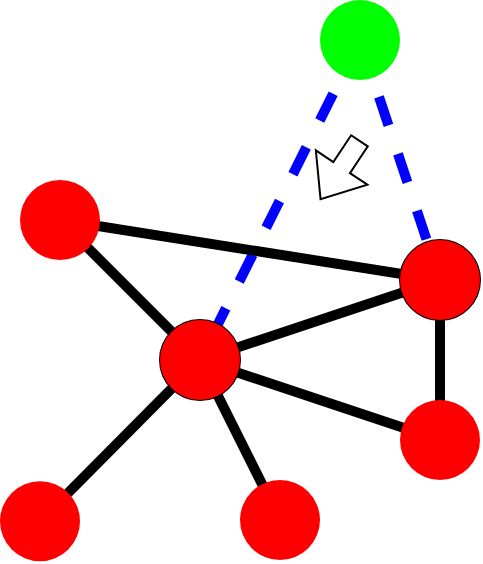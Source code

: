 <mxfile version="17.4.2" type="device"><diagram id="NWlwc7KU6BgWhsuGWn3J" name="第 1 页"><mxGraphModel dx="918" dy="721" grid="1" gridSize="10" guides="1" tooltips="1" connect="1" arrows="1" fold="1" page="1" pageScale="1" pageWidth="1169" pageHeight="827" math="0" shadow="0"><root><mxCell id="0"/><mxCell id="1" parent="0"/><mxCell id="QW5oT75cTObK90p4oOh--33" value="" style="endArrow=none;html=1;rounded=0;entryX=0.5;entryY=0.5;entryDx=0;entryDy=0;entryPerimeter=0;exitX=0.5;exitY=0.5;exitDx=0;exitDy=0;exitPerimeter=0;strokeWidth=5;dashed=1;strokeColor=#0000FF;" edge="1" parent="1" source="QW5oT75cTObK90p4oOh--24" target="QW5oT75cTObK90p4oOh--22"><mxGeometry width="50" height="50" relative="1" as="geometry"><mxPoint x="90" y="250" as="sourcePoint"/><mxPoint x="280" y="280" as="targetPoint"/></mxGeometry></mxCell><mxCell id="QW5oT75cTObK90p4oOh--32" value="" style="endArrow=none;html=1;rounded=0;entryX=0.5;entryY=0.5;entryDx=0;entryDy=0;entryPerimeter=0;exitX=0.5;exitY=0.5;exitDx=0;exitDy=0;exitPerimeter=0;strokeWidth=5;dashed=1;strokeColor=#0000FF;" edge="1" parent="1" source="QW5oT75cTObK90p4oOh--24" target="QW5oT75cTObK90p4oOh--20"><mxGeometry width="50" height="50" relative="1" as="geometry"><mxPoint x="80" y="240" as="sourcePoint"/><mxPoint x="270" y="270" as="targetPoint"/></mxGeometry></mxCell><mxCell id="QW5oT75cTObK90p4oOh--3" value="" style="endArrow=none;html=1;rounded=0;entryX=0.5;entryY=0.5;entryDx=0;entryDy=0;entryPerimeter=0;exitX=0.5;exitY=0.5;exitDx=0;exitDy=0;exitPerimeter=0;strokeWidth=5;" edge="1" parent="1" source="QW5oT75cTObK90p4oOh--19" target="QW5oT75cTObK90p4oOh--13"><mxGeometry width="50" height="50" relative="1" as="geometry"><mxPoint x="350" y="510" as="sourcePoint"/><mxPoint x="270" y="270" as="targetPoint"/></mxGeometry></mxCell><mxCell id="QW5oT75cTObK90p4oOh--5" value="" style="endArrow=none;html=1;rounded=0;entryX=0.5;entryY=0.5;entryDx=0;entryDy=0;entryPerimeter=0;exitX=0.5;exitY=0.5;exitDx=0;exitDy=0;exitPerimeter=0;strokeWidth=5;" edge="1" parent="1" source="QW5oT75cTObK90p4oOh--17" target="QW5oT75cTObK90p4oOh--13"><mxGeometry width="50" height="50" relative="1" as="geometry"><mxPoint x="110" y="430" as="sourcePoint"/><mxPoint x="270" y="270" as="targetPoint"/></mxGeometry></mxCell><mxCell id="QW5oT75cTObK90p4oOh--6" value="" style="endArrow=none;html=1;rounded=0;entryX=0.5;entryY=0.5;entryDx=0;entryDy=0;entryPerimeter=0;strokeWidth=5;exitX=0.5;exitY=0.5;exitDx=0;exitDy=0;exitPerimeter=0;" edge="1" parent="1" source="QW5oT75cTObK90p4oOh--14" target="QW5oT75cTObK90p4oOh--17"><mxGeometry width="50" height="50" relative="1" as="geometry"><mxPoint x="150" y="350" as="sourcePoint"/><mxPoint x="190" y="510" as="targetPoint"/></mxGeometry></mxCell><mxCell id="QW5oT75cTObK90p4oOh--7" value="" style="endArrow=none;html=1;rounded=0;entryX=0.5;entryY=0.5;entryDx=0;entryDy=0;entryPerimeter=0;strokeWidth=5;exitX=0.5;exitY=0.5;exitDx=0;exitDy=0;exitPerimeter=0;" edge="1" parent="1" source="QW5oT75cTObK90p4oOh--14" target="QW5oT75cTObK90p4oOh--18"><mxGeometry width="50" height="50" relative="1" as="geometry"><mxPoint x="160" y="360" as="sourcePoint"/><mxPoint x="200" y="520" as="targetPoint"/></mxGeometry></mxCell><mxCell id="QW5oT75cTObK90p4oOh--8" value="" style="endArrow=none;html=1;rounded=0;entryX=0.5;entryY=0.5;entryDx=0;entryDy=0;entryPerimeter=0;strokeWidth=5;exitX=0.5;exitY=0.5;exitDx=0;exitDy=0;exitPerimeter=0;" edge="1" parent="1" source="QW5oT75cTObK90p4oOh--14" target="QW5oT75cTObK90p4oOh--19"><mxGeometry width="50" height="50" relative="1" as="geometry"><mxPoint x="170" y="370" as="sourcePoint"/><mxPoint x="210" y="530" as="targetPoint"/></mxGeometry></mxCell><mxCell id="QW5oT75cTObK90p4oOh--9" value="" style="endArrow=none;html=1;rounded=0;entryX=0.5;entryY=0.5;entryDx=0;entryDy=0;entryPerimeter=0;strokeWidth=5;exitX=0.5;exitY=0.5;exitDx=0;exitDy=0;exitPerimeter=0;" edge="1" parent="1" source="QW5oT75cTObK90p4oOh--14" target="QW5oT75cTObK90p4oOh--16"><mxGeometry width="50" height="50" relative="1" as="geometry"><mxPoint x="140" y="340" as="sourcePoint"/><mxPoint x="280" y="280.0" as="targetPoint"/></mxGeometry></mxCell><mxCell id="QW5oT75cTObK90p4oOh--10" value="" style="endArrow=none;html=1;rounded=0;entryX=0.5;entryY=0.5;entryDx=0;entryDy=0;entryPerimeter=0;exitX=0.5;exitY=0.5;exitDx=0;exitDy=0;exitPerimeter=0;strokeWidth=5;" edge="1" parent="1" source="QW5oT75cTObK90p4oOh--14" target="QW5oT75cTObK90p4oOh--13"><mxGeometry width="50" height="50" relative="1" as="geometry"><mxPoint x="160" y="410" as="sourcePoint"/><mxPoint x="320" y="290" as="targetPoint"/></mxGeometry></mxCell><mxCell id="QW5oT75cTObK90p4oOh--13" value="" style="ellipse;whiteSpace=wrap;html=1;aspect=fixed;fontFamily=Times New Roman;fontSize=30;points=[[0,0.5,0,0,0],[0.15,0.15,0,0,0],[0.15,0.85,0,0,0],[0.5,0,0,0,0],[0.5,0.5,0,0,0],[0.5,1,0,0,0],[0.85,0.15,0,0,0],[0.85,0.85,0,0,0],[1,0.5,0,0,0]];fillColor=#00FF00;" vertex="1" parent="1"><mxGeometry x="240" y="240" width="40" height="40" as="geometry"/></mxCell><mxCell id="QW5oT75cTObK90p4oOh--14" value="" style="ellipse;whiteSpace=wrap;html=1;aspect=fixed;fontFamily=Times New Roman;fontSize=30;points=[[0,0.5,0,0,0],[0.15,0.15,0,0,0],[0.15,0.85,0,0,0],[0.5,0,0,0,0],[0.5,0.5,0,0,0],[0.5,1,0,0,0],[0.85,0.15,0,0,0],[0.85,0.85,0,0,0],[1,0.5,0,0,0]];fillColor=#00FF00;" vertex="1" parent="1"><mxGeometry x="120" y="280" width="40" height="40" as="geometry"/></mxCell><mxCell id="QW5oT75cTObK90p4oOh--16" value="" style="ellipse;whiteSpace=wrap;html=1;aspect=fixed;fontFamily=Times New Roman;fontSize=30;points=[[0,0.5,0,0,0],[0.15,0.15,0,0,0],[0.15,0.85,0,0,0],[0.5,0,0,0,0],[0.5,0.5,0,0,0],[0.5,1,0,0,0],[0.85,0.15,0,0,0],[0.85,0.85,0,0,0],[1,0.5,0,0,0]];fillColor=#FF0000;strokeColor=none;" vertex="1" parent="1"><mxGeometry x="40" y="360.62" width="40" height="40" as="geometry"/></mxCell><mxCell id="QW5oT75cTObK90p4oOh--17" value="" style="ellipse;whiteSpace=wrap;html=1;aspect=fixed;fontFamily=Times New Roman;fontSize=30;points=[[0,0.5,0,0,0],[0.15,0.15,0,0,0],[0.15,0.85,0,0,0],[0.5,0,0,0,0],[0.5,0.5,0,0,0],[0.5,1,0,0,0],[0.85,0.15,0,0,0],[0.85,0.85,0,0,0],[1,0.5,0,0,0]];fillColor=#FF0000;strokeColor=none;" vertex="1" parent="1"><mxGeometry x="50" y="210" width="40" height="40" as="geometry"/></mxCell><mxCell id="QW5oT75cTObK90p4oOh--18" value="" style="ellipse;whiteSpace=wrap;html=1;aspect=fixed;fontFamily=Times New Roman;fontSize=30;points=[[0,0.5,0,0,0],[0.15,0.15,0,0,0],[0.15,0.85,0,0,0],[0.5,0,0,0,0],[0.5,0.5,0,0,0],[0.5,1,0,0,0],[0.85,0.15,0,0,0],[0.85,0.85,0,0,0],[1,0.5,0,0,0]];fillColor=#FF0000;strokeColor=none;" vertex="1" parent="1"><mxGeometry x="160" y="360" width="40" height="40" as="geometry"/></mxCell><mxCell id="QW5oT75cTObK90p4oOh--19" value="" style="ellipse;whiteSpace=wrap;html=1;aspect=fixed;fontFamily=Times New Roman;fontSize=30;points=[[0,0.5,0,0,0],[0.15,0.15,0,0,0],[0.15,0.85,0,0,0],[0.5,0,0,0,0],[0.5,0.5,0,0,0],[0.5,1,0,0,0],[0.85,0.15,0,0,0],[0.85,0.85,0,0,0],[1,0.5,0,0,0]];fillColor=#FF0000;strokeColor=none;" vertex="1" parent="1"><mxGeometry x="240" y="320" width="40" height="40" as="geometry"/></mxCell><mxCell id="QW5oT75cTObK90p4oOh--20" value="" style="ellipse;whiteSpace=wrap;html=1;aspect=fixed;fontFamily=Times New Roman;fontSize=30;points=[[0,0.5,0,0,0],[0.15,0.15,0,0,0],[0.15,0.85,0,0,0],[0.5,0,0,0,0],[0.5,0.5,0,0,0],[0.5,1,0,0,0],[0.85,0.15,0,0,0],[0.85,0.85,0,0,0],[1,0.5,0,0,0]];fillColor=#FF0000;strokeColor=none;" vertex="1" parent="1"><mxGeometry x="120" y="280" width="40" height="40" as="geometry"/></mxCell><mxCell id="QW5oT75cTObK90p4oOh--22" value="" style="ellipse;whiteSpace=wrap;html=1;aspect=fixed;fontFamily=Times New Roman;fontSize=30;points=[[0,0.5,0,0,0],[0.15,0.15,0,0,0],[0.15,0.85,0,0,0],[0.5,0,0,0,0],[0.5,0.5,0,0,0],[0.5,1,0,0,0],[0.85,0.15,0,0,0],[0.85,0.85,0,0,0],[1,0.5,0,0,0]];fillColor=#FF0000;strokeColor=none;" vertex="1" parent="1"><mxGeometry x="240" y="240" width="40" height="40" as="geometry"/></mxCell><mxCell id="QW5oT75cTObK90p4oOh--24" value="" style="ellipse;whiteSpace=wrap;html=1;aspect=fixed;fontFamily=Times New Roman;fontSize=30;points=[[0,0.5,0,0,0],[0.15,0.15,0,0,0],[0.15,0.85,0,0,0],[0.5,0,0,0,0],[0.5,0.5,0,0,0],[0.5,1,0,0,0],[0.85,0.15,0,0,0],[0.85,0.85,0,0,0],[1,0.5,0,0,0]];fillColor=#00FF00;strokeColor=none;" vertex="1" parent="1"><mxGeometry x="200" y="120" width="40" height="40" as="geometry"/></mxCell><mxCell id="QW5oT75cTObK90p4oOh--28" value="" style="shape=flexArrow;endArrow=classic;html=1;rounded=0;" edge="1" parent="1"><mxGeometry width="50" height="50" relative="1" as="geometry"><mxPoint x="220" y="190" as="sourcePoint"/><mxPoint x="200" y="220" as="targetPoint"/></mxGeometry></mxCell></root></mxGraphModel></diagram></mxfile>